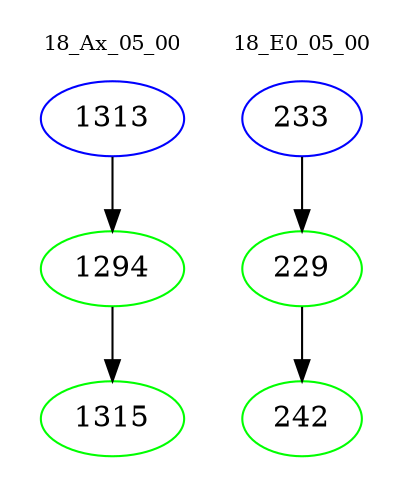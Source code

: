 digraph{
subgraph cluster_0 {
color = white
label = "18_Ax_05_00";
fontsize=10;
T0_1313 [label="1313", color="blue"]
T0_1313 -> T0_1294 [color="black"]
T0_1294 [label="1294", color="green"]
T0_1294 -> T0_1315 [color="black"]
T0_1315 [label="1315", color="green"]
}
subgraph cluster_1 {
color = white
label = "18_E0_05_00";
fontsize=10;
T1_233 [label="233", color="blue"]
T1_233 -> T1_229 [color="black"]
T1_229 [label="229", color="green"]
T1_229 -> T1_242 [color="black"]
T1_242 [label="242", color="green"]
}
}
